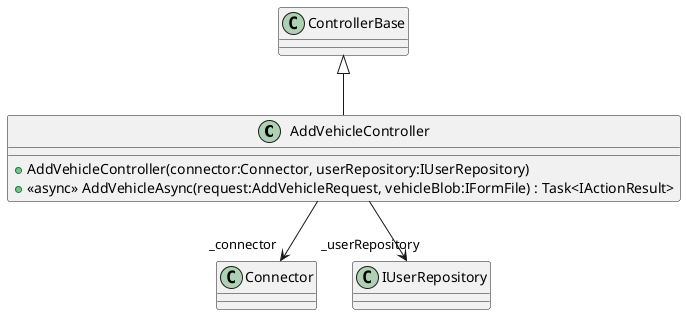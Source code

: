 @startuml
class AddVehicleController {
    + AddVehicleController(connector:Connector, userRepository:IUserRepository)
    + <<async>> AddVehicleAsync(request:AddVehicleRequest, vehicleBlob:IFormFile) : Task<IActionResult>
}
ControllerBase <|-- AddVehicleController
AddVehicleController --> "_connector" Connector
AddVehicleController --> "_userRepository" IUserRepository
@enduml
